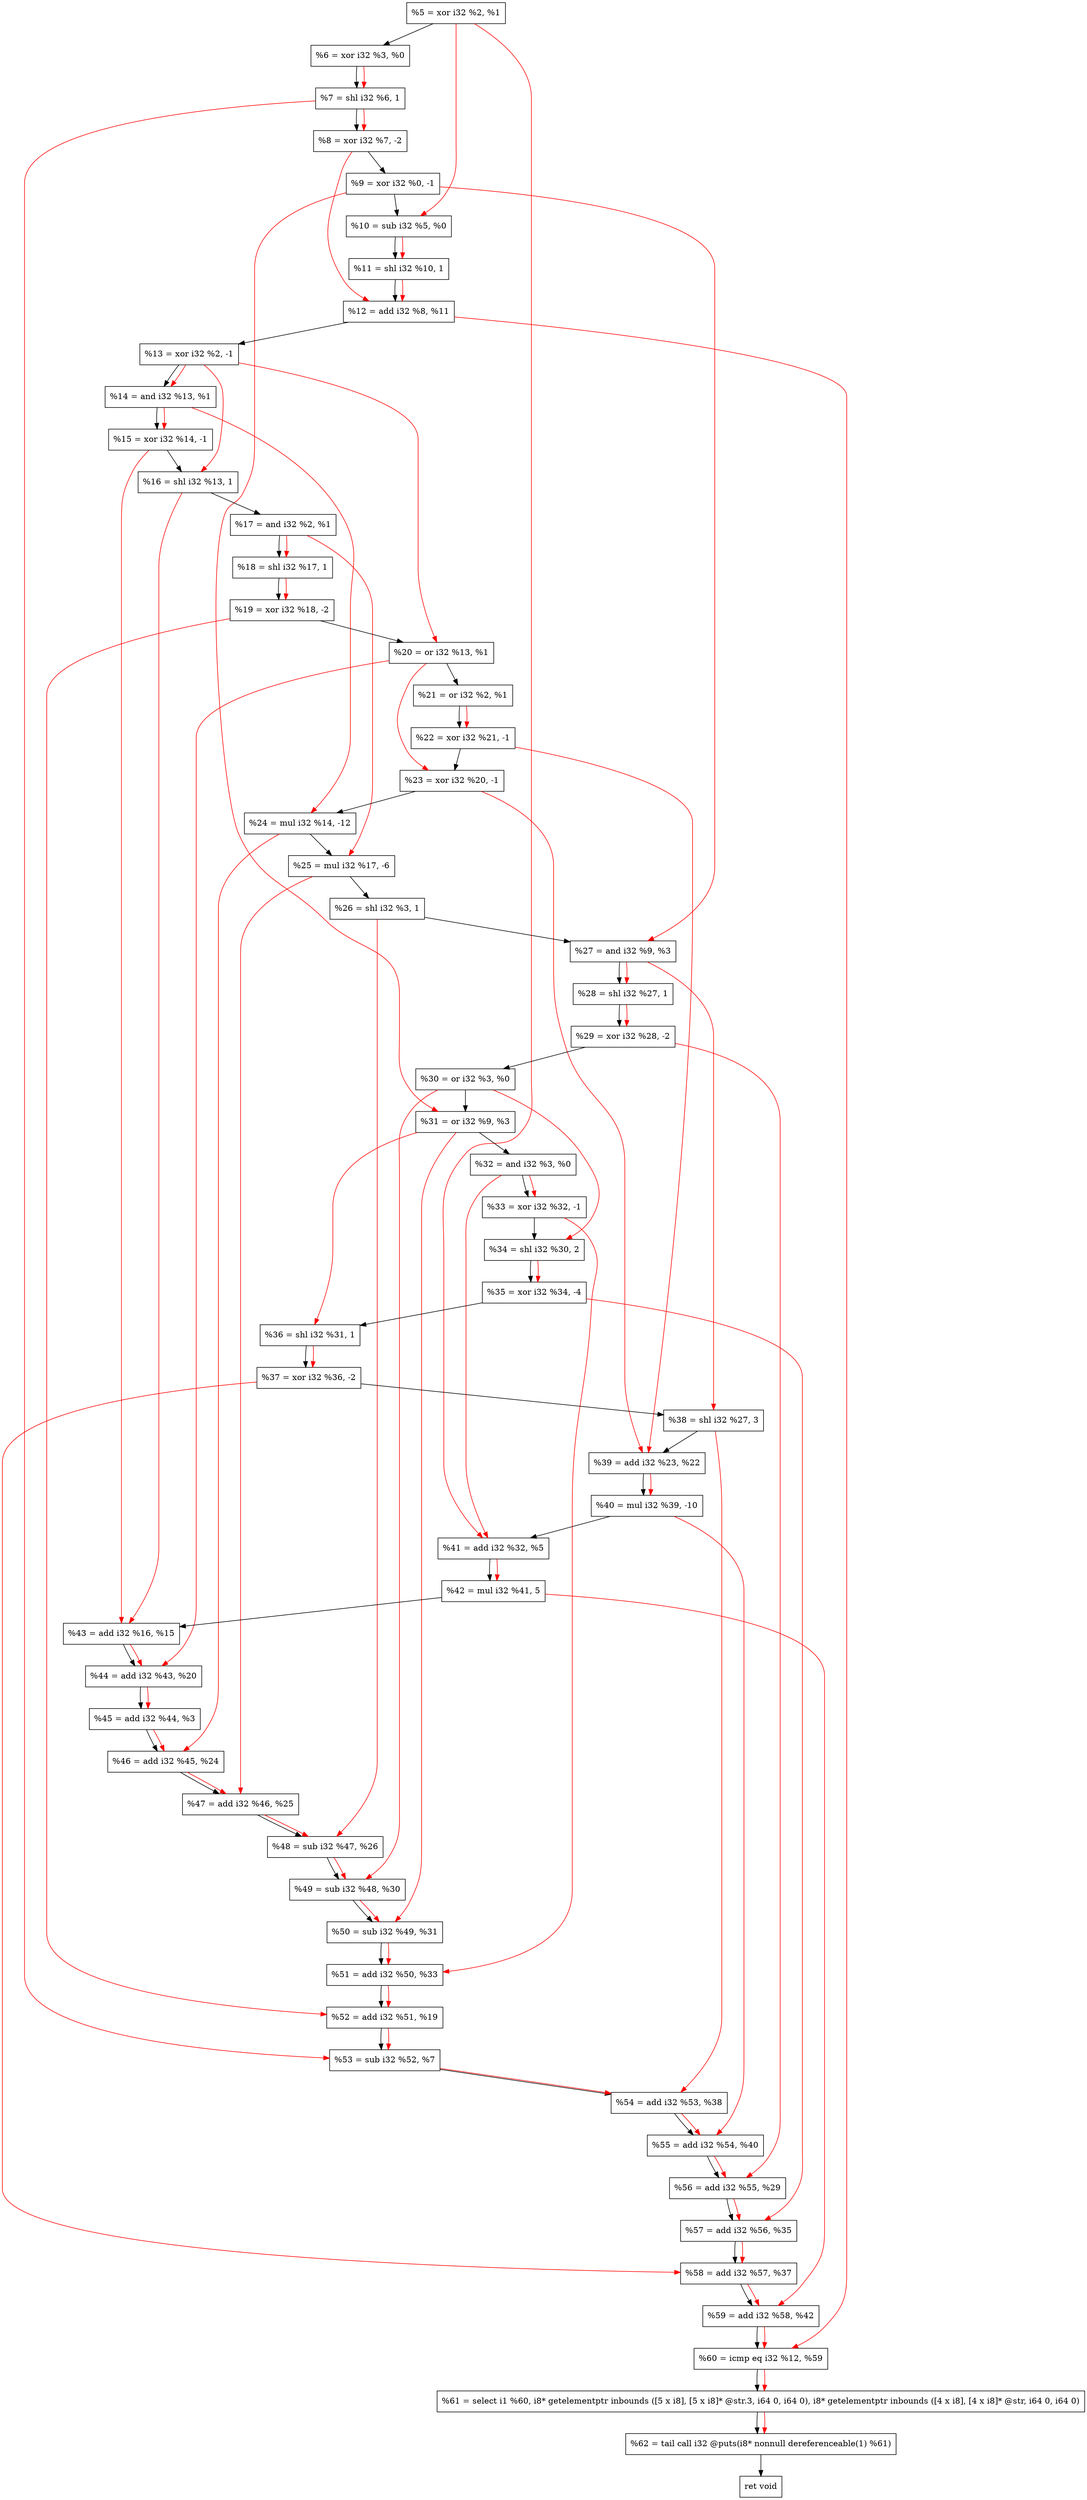 digraph "DFG for'crackme' function" {
	Node0x1ca6820[shape=record, label="  %5 = xor i32 %2, %1"];
	Node0x1ca6890[shape=record, label="  %6 = xor i32 %3, %0"];
	Node0x1ca6f10[shape=record, label="  %7 = shl i32 %6, 1"];
	Node0x1ca6fb0[shape=record, label="  %8 = xor i32 %7, -2"];
	Node0x1ca7050[shape=record, label="  %9 = xor i32 %0, -1"];
	Node0x1ca70c0[shape=record, label="  %10 = sub i32 %5, %0"];
	Node0x1ca7130[shape=record, label="  %11 = shl i32 %10, 1"];
	Node0x1ca71a0[shape=record, label="  %12 = add i32 %8, %11"];
	Node0x1ca7210[shape=record, label="  %13 = xor i32 %2, -1"];
	Node0x1ca7280[shape=record, label="  %14 = and i32 %13, %1"];
	Node0x1ca72f0[shape=record, label="  %15 = xor i32 %14, -1"];
	Node0x1ca7360[shape=record, label="  %16 = shl i32 %13, 1"];
	Node0x1ca73d0[shape=record, label="  %17 = and i32 %2, %1"];
	Node0x1ca7440[shape=record, label="  %18 = shl i32 %17, 1"];
	Node0x1ca74b0[shape=record, label="  %19 = xor i32 %18, -2"];
	Node0x1ca7520[shape=record, label="  %20 = or i32 %13, %1"];
	Node0x1ca7590[shape=record, label="  %21 = or i32 %2, %1"];
	Node0x1ca7600[shape=record, label="  %22 = xor i32 %21, -1"];
	Node0x1ca7670[shape=record, label="  %23 = xor i32 %20, -1"];
	Node0x1ca7710[shape=record, label="  %24 = mul i32 %14, -12"];
	Node0x1ca77b0[shape=record, label="  %25 = mul i32 %17, -6"];
	Node0x1ca7820[shape=record, label="  %26 = shl i32 %3, 1"];
	Node0x1ca7890[shape=record, label="  %27 = and i32 %9, %3"];
	Node0x1ca7900[shape=record, label="  %28 = shl i32 %27, 1"];
	Node0x1ca7970[shape=record, label="  %29 = xor i32 %28, -2"];
	Node0x1ca79e0[shape=record, label="  %30 = or i32 %3, %0"];
	Node0x1ca7a50[shape=record, label="  %31 = or i32 %9, %3"];
	Node0x1ca7ac0[shape=record, label="  %32 = and i32 %3, %0"];
	Node0x1ca7d40[shape=record, label="  %33 = xor i32 %32, -1"];
	Node0x1ca7de0[shape=record, label="  %34 = shl i32 %30, 2"];
	Node0x1ca7e80[shape=record, label="  %35 = xor i32 %34, -4"];
	Node0x1ca7ef0[shape=record, label="  %36 = shl i32 %31, 1"];
	Node0x1ca7f60[shape=record, label="  %37 = xor i32 %36, -2"];
	Node0x1ca8000[shape=record, label="  %38 = shl i32 %27, 3"];
	Node0x1ca8070[shape=record, label="  %39 = add i32 %23, %22"];
	Node0x1ca8110[shape=record, label="  %40 = mul i32 %39, -10"];
	Node0x1ca8180[shape=record, label="  %41 = add i32 %32, %5"];
	Node0x1ca8220[shape=record, label="  %42 = mul i32 %41, 5"];
	Node0x1ca8290[shape=record, label="  %43 = add i32 %16, %15"];
	Node0x1ca8300[shape=record, label="  %44 = add i32 %43, %20"];
	Node0x1ca8370[shape=record, label="  %45 = add i32 %44, %3"];
	Node0x1ca83e0[shape=record, label="  %46 = add i32 %45, %24"];
	Node0x1ca8450[shape=record, label="  %47 = add i32 %46, %25"];
	Node0x1ca84c0[shape=record, label="  %48 = sub i32 %47, %26"];
	Node0x1ca8530[shape=record, label="  %49 = sub i32 %48, %30"];
	Node0x1ca85a0[shape=record, label="  %50 = sub i32 %49, %31"];
	Node0x1ca8610[shape=record, label="  %51 = add i32 %50, %33"];
	Node0x1ca8680[shape=record, label="  %52 = add i32 %51, %19"];
	Node0x1ca86f0[shape=record, label="  %53 = sub i32 %52, %7"];
	Node0x1ca8760[shape=record, label="  %54 = add i32 %53, %38"];
	Node0x1ca87d0[shape=record, label="  %55 = add i32 %54, %40"];
	Node0x1ca8840[shape=record, label="  %56 = add i32 %55, %29"];
	Node0x1ca88b0[shape=record, label="  %57 = add i32 %56, %35"];
	Node0x1ca8920[shape=record, label="  %58 = add i32 %57, %37"];
	Node0x1ca8990[shape=record, label="  %59 = add i32 %58, %42"];
	Node0x1ca8a00[shape=record, label="  %60 = icmp eq i32 %12, %59"];
	Node0x1c47268[shape=record, label="  %61 = select i1 %60, i8* getelementptr inbounds ([5 x i8], [5 x i8]* @str.3, i64 0, i64 0), i8* getelementptr inbounds ([4 x i8], [4 x i8]* @str, i64 0, i64 0)"];
	Node0x1ca8ea0[shape=record, label="  %62 = tail call i32 @puts(i8* nonnull dereferenceable(1) %61)"];
	Node0x1ca8ef0[shape=record, label="  ret void"];
	Node0x1ca6820 -> Node0x1ca6890;
	Node0x1ca6890 -> Node0x1ca6f10;
	Node0x1ca6f10 -> Node0x1ca6fb0;
	Node0x1ca6fb0 -> Node0x1ca7050;
	Node0x1ca7050 -> Node0x1ca70c0;
	Node0x1ca70c0 -> Node0x1ca7130;
	Node0x1ca7130 -> Node0x1ca71a0;
	Node0x1ca71a0 -> Node0x1ca7210;
	Node0x1ca7210 -> Node0x1ca7280;
	Node0x1ca7280 -> Node0x1ca72f0;
	Node0x1ca72f0 -> Node0x1ca7360;
	Node0x1ca7360 -> Node0x1ca73d0;
	Node0x1ca73d0 -> Node0x1ca7440;
	Node0x1ca7440 -> Node0x1ca74b0;
	Node0x1ca74b0 -> Node0x1ca7520;
	Node0x1ca7520 -> Node0x1ca7590;
	Node0x1ca7590 -> Node0x1ca7600;
	Node0x1ca7600 -> Node0x1ca7670;
	Node0x1ca7670 -> Node0x1ca7710;
	Node0x1ca7710 -> Node0x1ca77b0;
	Node0x1ca77b0 -> Node0x1ca7820;
	Node0x1ca7820 -> Node0x1ca7890;
	Node0x1ca7890 -> Node0x1ca7900;
	Node0x1ca7900 -> Node0x1ca7970;
	Node0x1ca7970 -> Node0x1ca79e0;
	Node0x1ca79e0 -> Node0x1ca7a50;
	Node0x1ca7a50 -> Node0x1ca7ac0;
	Node0x1ca7ac0 -> Node0x1ca7d40;
	Node0x1ca7d40 -> Node0x1ca7de0;
	Node0x1ca7de0 -> Node0x1ca7e80;
	Node0x1ca7e80 -> Node0x1ca7ef0;
	Node0x1ca7ef0 -> Node0x1ca7f60;
	Node0x1ca7f60 -> Node0x1ca8000;
	Node0x1ca8000 -> Node0x1ca8070;
	Node0x1ca8070 -> Node0x1ca8110;
	Node0x1ca8110 -> Node0x1ca8180;
	Node0x1ca8180 -> Node0x1ca8220;
	Node0x1ca8220 -> Node0x1ca8290;
	Node0x1ca8290 -> Node0x1ca8300;
	Node0x1ca8300 -> Node0x1ca8370;
	Node0x1ca8370 -> Node0x1ca83e0;
	Node0x1ca83e0 -> Node0x1ca8450;
	Node0x1ca8450 -> Node0x1ca84c0;
	Node0x1ca84c0 -> Node0x1ca8530;
	Node0x1ca8530 -> Node0x1ca85a0;
	Node0x1ca85a0 -> Node0x1ca8610;
	Node0x1ca8610 -> Node0x1ca8680;
	Node0x1ca8680 -> Node0x1ca86f0;
	Node0x1ca86f0 -> Node0x1ca8760;
	Node0x1ca8760 -> Node0x1ca87d0;
	Node0x1ca87d0 -> Node0x1ca8840;
	Node0x1ca8840 -> Node0x1ca88b0;
	Node0x1ca88b0 -> Node0x1ca8920;
	Node0x1ca8920 -> Node0x1ca8990;
	Node0x1ca8990 -> Node0x1ca8a00;
	Node0x1ca8a00 -> Node0x1c47268;
	Node0x1c47268 -> Node0x1ca8ea0;
	Node0x1ca8ea0 -> Node0x1ca8ef0;
edge [color=red]
	Node0x1ca6890 -> Node0x1ca6f10;
	Node0x1ca6f10 -> Node0x1ca6fb0;
	Node0x1ca6820 -> Node0x1ca70c0;
	Node0x1ca70c0 -> Node0x1ca7130;
	Node0x1ca6fb0 -> Node0x1ca71a0;
	Node0x1ca7130 -> Node0x1ca71a0;
	Node0x1ca7210 -> Node0x1ca7280;
	Node0x1ca7280 -> Node0x1ca72f0;
	Node0x1ca7210 -> Node0x1ca7360;
	Node0x1ca73d0 -> Node0x1ca7440;
	Node0x1ca7440 -> Node0x1ca74b0;
	Node0x1ca7210 -> Node0x1ca7520;
	Node0x1ca7590 -> Node0x1ca7600;
	Node0x1ca7520 -> Node0x1ca7670;
	Node0x1ca7280 -> Node0x1ca7710;
	Node0x1ca73d0 -> Node0x1ca77b0;
	Node0x1ca7050 -> Node0x1ca7890;
	Node0x1ca7890 -> Node0x1ca7900;
	Node0x1ca7900 -> Node0x1ca7970;
	Node0x1ca7050 -> Node0x1ca7a50;
	Node0x1ca7ac0 -> Node0x1ca7d40;
	Node0x1ca79e0 -> Node0x1ca7de0;
	Node0x1ca7de0 -> Node0x1ca7e80;
	Node0x1ca7a50 -> Node0x1ca7ef0;
	Node0x1ca7ef0 -> Node0x1ca7f60;
	Node0x1ca7890 -> Node0x1ca8000;
	Node0x1ca7670 -> Node0x1ca8070;
	Node0x1ca7600 -> Node0x1ca8070;
	Node0x1ca8070 -> Node0x1ca8110;
	Node0x1ca7ac0 -> Node0x1ca8180;
	Node0x1ca6820 -> Node0x1ca8180;
	Node0x1ca8180 -> Node0x1ca8220;
	Node0x1ca7360 -> Node0x1ca8290;
	Node0x1ca72f0 -> Node0x1ca8290;
	Node0x1ca8290 -> Node0x1ca8300;
	Node0x1ca7520 -> Node0x1ca8300;
	Node0x1ca8300 -> Node0x1ca8370;
	Node0x1ca8370 -> Node0x1ca83e0;
	Node0x1ca7710 -> Node0x1ca83e0;
	Node0x1ca83e0 -> Node0x1ca8450;
	Node0x1ca77b0 -> Node0x1ca8450;
	Node0x1ca8450 -> Node0x1ca84c0;
	Node0x1ca7820 -> Node0x1ca84c0;
	Node0x1ca84c0 -> Node0x1ca8530;
	Node0x1ca79e0 -> Node0x1ca8530;
	Node0x1ca8530 -> Node0x1ca85a0;
	Node0x1ca7a50 -> Node0x1ca85a0;
	Node0x1ca85a0 -> Node0x1ca8610;
	Node0x1ca7d40 -> Node0x1ca8610;
	Node0x1ca8610 -> Node0x1ca8680;
	Node0x1ca74b0 -> Node0x1ca8680;
	Node0x1ca8680 -> Node0x1ca86f0;
	Node0x1ca6f10 -> Node0x1ca86f0;
	Node0x1ca86f0 -> Node0x1ca8760;
	Node0x1ca8000 -> Node0x1ca8760;
	Node0x1ca8760 -> Node0x1ca87d0;
	Node0x1ca8110 -> Node0x1ca87d0;
	Node0x1ca87d0 -> Node0x1ca8840;
	Node0x1ca7970 -> Node0x1ca8840;
	Node0x1ca8840 -> Node0x1ca88b0;
	Node0x1ca7e80 -> Node0x1ca88b0;
	Node0x1ca88b0 -> Node0x1ca8920;
	Node0x1ca7f60 -> Node0x1ca8920;
	Node0x1ca8920 -> Node0x1ca8990;
	Node0x1ca8220 -> Node0x1ca8990;
	Node0x1ca71a0 -> Node0x1ca8a00;
	Node0x1ca8990 -> Node0x1ca8a00;
	Node0x1ca8a00 -> Node0x1c47268;
	Node0x1c47268 -> Node0x1ca8ea0;
}

